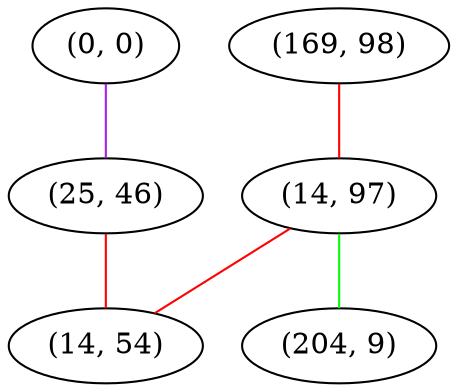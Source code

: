 graph "" {
"(0, 0)";
"(169, 98)";
"(14, 97)";
"(25, 46)";
"(204, 9)";
"(14, 54)";
"(0, 0)" -- "(25, 46)"  [color=purple, key=0, weight=4];
"(169, 98)" -- "(14, 97)"  [color=red, key=0, weight=1];
"(14, 97)" -- "(204, 9)"  [color=green, key=0, weight=2];
"(14, 97)" -- "(14, 54)"  [color=red, key=0, weight=1];
"(25, 46)" -- "(14, 54)"  [color=red, key=0, weight=1];
}

